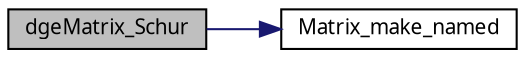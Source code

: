 digraph G
{
  edge [fontname="FreeSans.ttf",fontsize=10,labelfontname="FreeSans.ttf",labelfontsize=10];
  node [fontname="FreeSans.ttf",fontsize=10,shape=record];
  rankdir=LR;
  Node1 [label="dgeMatrix_Schur",height=0.2,width=0.4,color="black", fillcolor="grey75", style="filled" fontcolor="black"];
  Node1 -> Node2 [color="midnightblue",fontsize=10,style="solid",fontname="FreeSans.ttf"];
  Node2 [label="Matrix_make_named",height=0.2,width=0.4,color="black", fillcolor="white", style="filled",URL="$Mutils_8c.html#49cdafaf2478e20d8567e72aa4a93a58",tooltip="Create a named vector of type TYP."];
}
